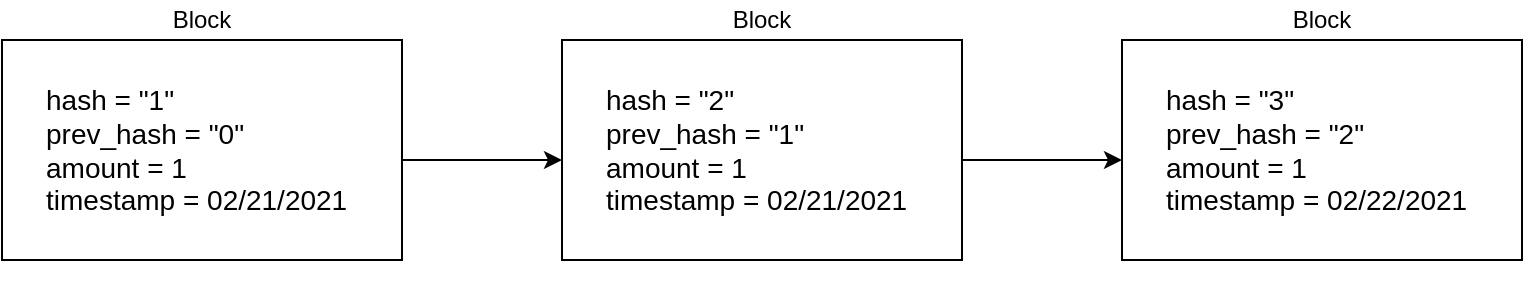 <mxfile version="14.4.2" type="github">
  <diagram id="PQF16cBuGBhj18qzgqKb" name="Page-1">
    <mxGraphModel dx="1063" dy="1160" grid="1" gridSize="10" guides="1" tooltips="1" connect="1" arrows="1" fold="1" page="1" pageScale="1" pageWidth="850" pageHeight="1100" math="0" shadow="0">
      <root>
        <mxCell id="0" />
        <mxCell id="1" parent="0" />
        <mxCell id="5eWCBEinhFXzkITloY2Y-1" value="" style="rounded=0;whiteSpace=wrap;html=1;" vertex="1" parent="1">
          <mxGeometry x="40" y="40" width="200" height="110" as="geometry" />
        </mxCell>
        <mxCell id="5eWCBEinhFXzkITloY2Y-13" style="edgeStyle=orthogonalEdgeStyle;rounded=0;orthogonalLoop=1;jettySize=auto;html=1;" edge="1" parent="1" source="5eWCBEinhFXzkITloY2Y-4">
          <mxGeometry relative="1" as="geometry">
            <mxPoint x="320" y="100" as="targetPoint" />
          </mxGeometry>
        </mxCell>
        <mxCell id="5eWCBEinhFXzkITloY2Y-4" value="&lt;p style=&quot;line-height: 0%&quot;&gt;&lt;/p&gt;&lt;h1&gt;&lt;br&gt;&lt;/h1&gt;&lt;p&gt;&lt;/p&gt;" style="text;html=1;strokeColor=none;fillColor=none;spacing=5;spacingTop=-20;whiteSpace=wrap;overflow=hidden;rounded=0;" vertex="1" parent="1">
          <mxGeometry x="40" y="40" width="200" height="120" as="geometry" />
        </mxCell>
        <mxCell id="5eWCBEinhFXzkITloY2Y-5" value="&lt;font style=&quot;font-size: 14px&quot;&gt;hash = &quot;1&quot;&lt;br&gt;prev_hash = &quot;0&quot;&lt;br&gt;amount = 1&lt;br&gt;timestamp = 02/21/2021&amp;nbsp;&lt;br&gt;&lt;/font&gt;" style="text;html=1;strokeColor=none;fillColor=none;align=left;verticalAlign=middle;whiteSpace=wrap;rounded=0;" vertex="1" parent="1">
          <mxGeometry x="60" y="55" width="160" height="80" as="geometry" />
        </mxCell>
        <mxCell id="5eWCBEinhFXzkITloY2Y-6" value="Block" style="text;html=1;strokeColor=none;fillColor=none;align=center;verticalAlign=middle;whiteSpace=wrap;rounded=0;" vertex="1" parent="1">
          <mxGeometry x="120" y="20" width="40" height="20" as="geometry" />
        </mxCell>
        <mxCell id="5eWCBEinhFXzkITloY2Y-14" value="" style="rounded=0;whiteSpace=wrap;html=1;" vertex="1" parent="1">
          <mxGeometry x="320" y="40" width="200" height="110" as="geometry" />
        </mxCell>
        <mxCell id="5eWCBEinhFXzkITloY2Y-15" style="edgeStyle=orthogonalEdgeStyle;rounded=0;orthogonalLoop=1;jettySize=auto;html=1;" edge="1" parent="1" source="5eWCBEinhFXzkITloY2Y-16">
          <mxGeometry relative="1" as="geometry">
            <mxPoint x="600" y="100" as="targetPoint" />
          </mxGeometry>
        </mxCell>
        <mxCell id="5eWCBEinhFXzkITloY2Y-16" value="&lt;p style=&quot;line-height: 0%&quot;&gt;&lt;/p&gt;&lt;h1&gt;&lt;br&gt;&lt;/h1&gt;&lt;p&gt;&lt;/p&gt;" style="text;html=1;strokeColor=none;fillColor=none;spacing=5;spacingTop=-20;whiteSpace=wrap;overflow=hidden;rounded=0;" vertex="1" parent="1">
          <mxGeometry x="320" y="40" width="200" height="120" as="geometry" />
        </mxCell>
        <mxCell id="5eWCBEinhFXzkITloY2Y-17" value="&lt;font style=&quot;font-size: 14px&quot;&gt;hash = &quot;2&quot;&lt;br&gt;prev_hash = &quot;1&quot;&lt;br&gt;amount = 1&lt;br&gt;timestamp = 02/21/2021&amp;nbsp;&lt;br&gt;&lt;/font&gt;" style="text;html=1;strokeColor=none;fillColor=none;align=left;verticalAlign=middle;whiteSpace=wrap;rounded=0;" vertex="1" parent="1">
          <mxGeometry x="340" y="55" width="160" height="80" as="geometry" />
        </mxCell>
        <mxCell id="5eWCBEinhFXzkITloY2Y-18" value="Block" style="text;html=1;strokeColor=none;fillColor=none;align=center;verticalAlign=middle;whiteSpace=wrap;rounded=0;" vertex="1" parent="1">
          <mxGeometry x="400" y="20" width="40" height="20" as="geometry" />
        </mxCell>
        <mxCell id="5eWCBEinhFXzkITloY2Y-19" value="" style="rounded=0;whiteSpace=wrap;html=1;" vertex="1" parent="1">
          <mxGeometry x="600" y="40" width="200" height="110" as="geometry" />
        </mxCell>
        <mxCell id="5eWCBEinhFXzkITloY2Y-20" value="&lt;p style=&quot;line-height: 0%&quot;&gt;&lt;/p&gt;&lt;h1&gt;&lt;br&gt;&lt;/h1&gt;&lt;p&gt;&lt;/p&gt;" style="text;html=1;strokeColor=none;fillColor=none;spacing=5;spacingTop=-20;whiteSpace=wrap;overflow=hidden;rounded=0;" vertex="1" parent="1">
          <mxGeometry x="600" y="40" width="200" height="120" as="geometry" />
        </mxCell>
        <mxCell id="5eWCBEinhFXzkITloY2Y-21" value="&lt;font style=&quot;font-size: 14px&quot;&gt;hash = &quot;3&quot;&lt;br&gt;prev_hash = &quot;2&quot;&lt;br&gt;amount = 1&lt;br&gt;timestamp = 02/22/2021&amp;nbsp;&lt;br&gt;&lt;/font&gt;" style="text;html=1;strokeColor=none;fillColor=none;align=left;verticalAlign=middle;whiteSpace=wrap;rounded=0;" vertex="1" parent="1">
          <mxGeometry x="620" y="55" width="160" height="80" as="geometry" />
        </mxCell>
        <mxCell id="5eWCBEinhFXzkITloY2Y-22" value="Block" style="text;html=1;strokeColor=none;fillColor=none;align=center;verticalAlign=middle;whiteSpace=wrap;rounded=0;" vertex="1" parent="1">
          <mxGeometry x="680" y="20" width="40" height="20" as="geometry" />
        </mxCell>
      </root>
    </mxGraphModel>
  </diagram>
</mxfile>
